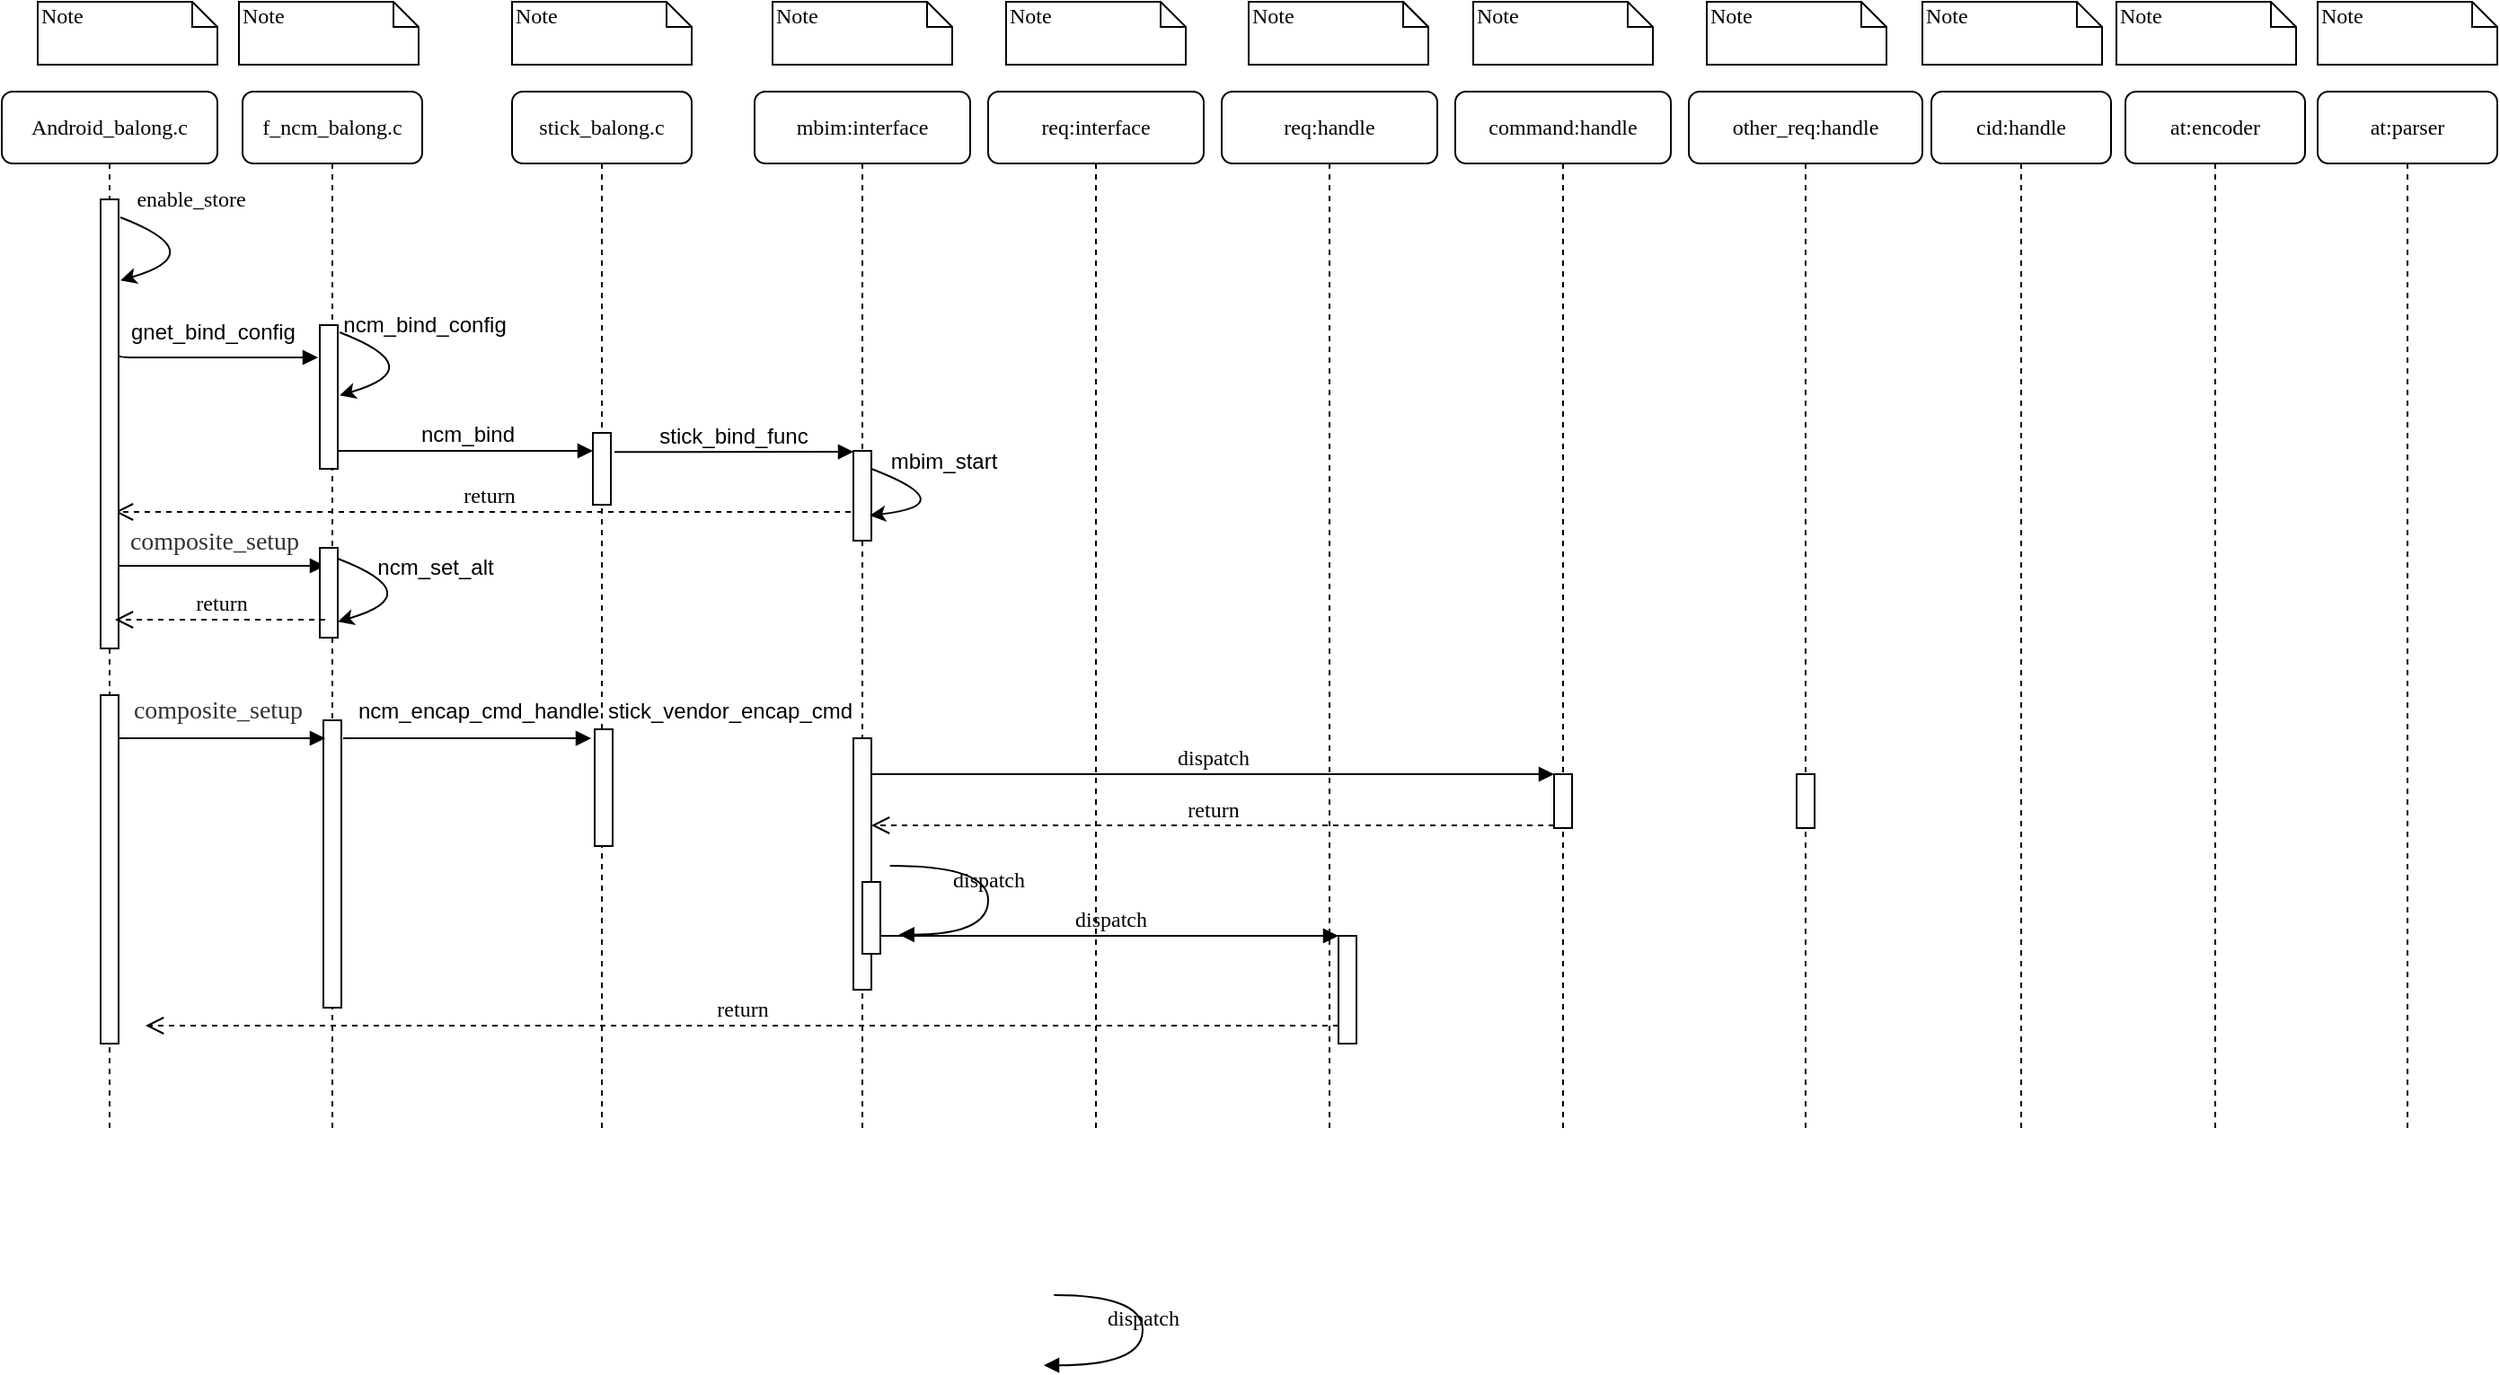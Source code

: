 <mxfile version="14.1.8" type="github">
  <diagram name="Page-1" id="13e1069c-82ec-6db2-03f1-153e76fe0fe0">
    <mxGraphModel dx="1422" dy="706" grid="1" gridSize="10" guides="1" tooltips="1" connect="1" arrows="1" fold="1" page="1" pageScale="1" pageWidth="1100" pageHeight="850" background="#ffffff" math="0" shadow="0">
      <root>
        <mxCell id="0" />
        <mxCell id="1" parent="0" />
        <mxCell id="222DA1gHv_utM4bN-oHq-33" value="return" style="html=1;verticalAlign=bottom;endArrow=open;dashed=1;endSize=8;labelBackgroundColor=none;fontFamily=Verdana;fontSize=12;" edge="1" parent="1" source="222DA1gHv_utM4bN-oHq-5">
          <mxGeometry relative="1" as="geometry">
            <mxPoint x="83" y="314" as="targetPoint" />
            <mxPoint x="440" y="314" as="sourcePoint" />
          </mxGeometry>
        </mxCell>
        <mxCell id="222DA1gHv_utM4bN-oHq-29" value="" style="html=1;verticalAlign=bottom;endArrow=block;labelBackgroundColor=none;fontFamily=Verdana;fontSize=12;exitX=0.5;exitY=0.95;exitDx=0;exitDy=0;exitPerimeter=0;" edge="1" parent="1">
          <mxGeometry relative="1" as="geometry">
            <mxPoint x="80" y="344" as="sourcePoint" />
            <mxPoint x="200" y="344" as="targetPoint" />
          </mxGeometry>
        </mxCell>
        <mxCell id="222DA1gHv_utM4bN-oHq-5" value="mbim:interface" style="shape=umlLifeline;perimeter=lifelinePerimeter;whiteSpace=wrap;html=1;container=1;collapsible=0;recursiveResize=0;outlineConnect=0;rounded=1;shadow=0;comic=0;labelBackgroundColor=none;strokeWidth=1;fontFamily=Verdana;fontSize=12;align=center;" vertex="1" parent="1">
          <mxGeometry x="439" y="80" width="120" height="580" as="geometry" />
        </mxCell>
        <mxCell id="7baba1c4bc27f4b0-16" value="" style="html=1;points=[];perimeter=orthogonalPerimeter;rounded=0;shadow=0;comic=0;labelBackgroundColor=none;strokeWidth=1;fontFamily=Verdana;fontSize=12;align=center;" parent="222DA1gHv_utM4bN-oHq-5" vertex="1">
          <mxGeometry x="55" y="200" width="10" height="50" as="geometry" />
        </mxCell>
        <mxCell id="7baba1c4bc27f4b0-2" value="f_ncm_balong.c" style="shape=umlLifeline;perimeter=lifelinePerimeter;whiteSpace=wrap;html=1;container=1;collapsible=0;recursiveResize=0;outlineConnect=0;rounded=1;shadow=0;comic=0;labelBackgroundColor=none;strokeWidth=1;fontFamily=Verdana;fontSize=12;align=center;" parent="1" vertex="1">
          <mxGeometry x="154" y="80" width="100" height="580" as="geometry" />
        </mxCell>
        <mxCell id="7baba1c4bc27f4b0-10" value="" style="html=1;points=[];perimeter=orthogonalPerimeter;rounded=0;shadow=0;comic=0;labelBackgroundColor=none;strokeWidth=1;fontFamily=Verdana;fontSize=12;align=center;" parent="7baba1c4bc27f4b0-2" vertex="1">
          <mxGeometry x="43" y="130" width="10" height="80" as="geometry" />
        </mxCell>
        <mxCell id="222DA1gHv_utM4bN-oHq-30" value="" style="html=1;points=[];perimeter=orthogonalPerimeter;rounded=0;shadow=0;comic=0;labelBackgroundColor=none;strokeWidth=1;fontFamily=Verdana;fontSize=12;align=center;" vertex="1" parent="7baba1c4bc27f4b0-2">
          <mxGeometry x="43" y="254" width="10" height="50" as="geometry" />
        </mxCell>
        <mxCell id="222DA1gHv_utM4bN-oHq-36" value="" style="html=1;points=[];perimeter=orthogonalPerimeter;rounded=0;shadow=0;comic=0;labelBackgroundColor=none;strokeWidth=1;fontFamily=Verdana;fontSize=12;align=center;" vertex="1" parent="7baba1c4bc27f4b0-2">
          <mxGeometry x="45" y="350" width="10" height="160" as="geometry" />
        </mxCell>
        <mxCell id="7baba1c4bc27f4b0-3" value="stick_balong.c" style="shape=umlLifeline;perimeter=lifelinePerimeter;whiteSpace=wrap;html=1;container=1;collapsible=0;recursiveResize=0;outlineConnect=0;rounded=1;shadow=0;comic=0;labelBackgroundColor=none;strokeWidth=1;fontFamily=Verdana;fontSize=12;align=center;" parent="1" vertex="1">
          <mxGeometry x="304" y="80" width="100" height="580" as="geometry" />
        </mxCell>
        <mxCell id="7baba1c4bc27f4b0-13" value="" style="html=1;points=[];perimeter=orthogonalPerimeter;rounded=0;shadow=0;comic=0;labelBackgroundColor=none;strokeWidth=1;fontFamily=Verdana;fontSize=12;align=center;" parent="7baba1c4bc27f4b0-3" vertex="1">
          <mxGeometry x="45" y="190" width="10" height="40" as="geometry" />
        </mxCell>
        <mxCell id="222DA1gHv_utM4bN-oHq-39" value="" style="html=1;points=[];perimeter=orthogonalPerimeter;rounded=0;shadow=0;comic=0;labelBackgroundColor=none;strokeWidth=1;fontFamily=Verdana;fontSize=12;align=center;" vertex="1" parent="7baba1c4bc27f4b0-3">
          <mxGeometry x="46" y="355" width="10" height="65" as="geometry" />
        </mxCell>
        <mxCell id="7baba1c4bc27f4b0-5" value="req:interface" style="shape=umlLifeline;perimeter=lifelinePerimeter;whiteSpace=wrap;html=1;container=1;collapsible=0;recursiveResize=0;outlineConnect=0;rounded=1;shadow=0;comic=0;labelBackgroundColor=none;strokeWidth=1;fontFamily=Verdana;fontSize=12;align=center;" parent="1" vertex="1">
          <mxGeometry x="569" y="80" width="120" height="580" as="geometry" />
        </mxCell>
        <mxCell id="7baba1c4bc27f4b0-6" value="req:handle" style="shape=umlLifeline;perimeter=lifelinePerimeter;whiteSpace=wrap;html=1;container=1;collapsible=0;recursiveResize=0;outlineConnect=0;rounded=1;shadow=0;comic=0;labelBackgroundColor=none;strokeWidth=1;fontFamily=Verdana;fontSize=12;align=center;" parent="1" vertex="1">
          <mxGeometry x="699" y="80" width="120" height="580" as="geometry" />
        </mxCell>
        <mxCell id="7baba1c4bc27f4b0-7" value="command:handle" style="shape=umlLifeline;perimeter=lifelinePerimeter;whiteSpace=wrap;html=1;container=1;collapsible=0;recursiveResize=0;outlineConnect=0;rounded=1;shadow=0;comic=0;labelBackgroundColor=none;strokeWidth=1;fontFamily=Verdana;fontSize=12;align=center;" parent="1" vertex="1">
          <mxGeometry x="829" y="80" width="120" height="580" as="geometry" />
        </mxCell>
        <mxCell id="7baba1c4bc27f4b0-25" value="" style="html=1;points=[];perimeter=orthogonalPerimeter;rounded=0;shadow=0;comic=0;labelBackgroundColor=none;strokeColor=#000000;strokeWidth=1;fillColor=#FFFFFF;fontFamily=Verdana;fontSize=12;fontColor=#000000;align=center;" parent="7baba1c4bc27f4b0-7" vertex="1">
          <mxGeometry x="55" y="380" width="10" height="30" as="geometry" />
        </mxCell>
        <mxCell id="7baba1c4bc27f4b0-8" value="Android_balong.c" style="shape=umlLifeline;perimeter=lifelinePerimeter;whiteSpace=wrap;html=1;container=1;collapsible=0;recursiveResize=0;outlineConnect=0;rounded=1;shadow=0;comic=0;labelBackgroundColor=none;strokeWidth=1;fontFamily=Verdana;fontSize=12;align=center;" parent="1" vertex="1">
          <mxGeometry x="20" y="80" width="120" height="580" as="geometry" />
        </mxCell>
        <mxCell id="222DA1gHv_utM4bN-oHq-27" value="" style="html=1;points=[];perimeter=orthogonalPerimeter;rounded=0;shadow=0;comic=0;labelBackgroundColor=none;strokeWidth=1;fontFamily=Verdana;fontSize=12;align=center;" vertex="1" parent="7baba1c4bc27f4b0-8">
          <mxGeometry x="55" y="336" width="10" height="194" as="geometry" />
        </mxCell>
        <mxCell id="7baba1c4bc27f4b0-9" value="" style="html=1;points=[];perimeter=orthogonalPerimeter;rounded=0;shadow=0;comic=0;labelBackgroundColor=none;strokeWidth=1;fontFamily=Verdana;fontSize=12;align=center;" parent="7baba1c4bc27f4b0-8" vertex="1">
          <mxGeometry x="55" y="60" width="10" height="250" as="geometry" />
        </mxCell>
        <mxCell id="7baba1c4bc27f4b0-17" value="stick_bind_func" style="html=1;verticalAlign=bottom;endArrow=block;labelBackgroundColor=none;fontFamily=Helvetica;fontSize=12;edgeStyle=elbowEdgeStyle;elbow=vertical;exitX=1.2;exitY=0.267;exitDx=0;exitDy=0;exitPerimeter=0;" parent="1" source="7baba1c4bc27f4b0-13" target="7baba1c4bc27f4b0-16" edge="1">
          <mxGeometry relative="1" as="geometry">
            <mxPoint x="487" y="220" as="sourcePoint" />
            <Array as="points" />
          </mxGeometry>
        </mxCell>
        <mxCell id="7baba1c4bc27f4b0-22" value="" style="html=1;points=[];perimeter=orthogonalPerimeter;rounded=0;shadow=0;comic=0;labelBackgroundColor=none;strokeWidth=1;fontFamily=Verdana;fontSize=12;align=center;" parent="1" vertex="1">
          <mxGeometry x="494" y="440" width="10" height="140" as="geometry" />
        </mxCell>
        <mxCell id="7baba1c4bc27f4b0-23" value="" style="html=1;verticalAlign=bottom;endArrow=block;labelBackgroundColor=none;fontFamily=Verdana;fontSize=12;" parent="1" source="222DA1gHv_utM4bN-oHq-27" edge="1">
          <mxGeometry relative="1" as="geometry">
            <mxPoint x="100" y="440" as="sourcePoint" />
            <mxPoint x="200" y="440" as="targetPoint" />
          </mxGeometry>
        </mxCell>
        <mxCell id="7baba1c4bc27f4b0-26" value="dispatch" style="html=1;verticalAlign=bottom;endArrow=block;entryX=0;entryY=0;labelBackgroundColor=none;fontFamily=Verdana;fontSize=12;" parent="1" source="7baba1c4bc27f4b0-22" target="7baba1c4bc27f4b0-25" edge="1">
          <mxGeometry relative="1" as="geometry">
            <mxPoint x="929" y="340" as="sourcePoint" />
          </mxGeometry>
        </mxCell>
        <mxCell id="7baba1c4bc27f4b0-27" value="return" style="html=1;verticalAlign=bottom;endArrow=open;dashed=1;endSize=8;exitX=0;exitY=0.95;labelBackgroundColor=none;fontFamily=Verdana;fontSize=12;" parent="1" source="7baba1c4bc27f4b0-25" target="7baba1c4bc27f4b0-22" edge="1">
          <mxGeometry relative="1" as="geometry">
            <mxPoint x="929" y="416" as="targetPoint" />
          </mxGeometry>
        </mxCell>
        <mxCell id="7baba1c4bc27f4b0-28" value="" style="html=1;points=[];perimeter=orthogonalPerimeter;rounded=0;shadow=0;comic=0;labelBackgroundColor=none;strokeWidth=1;fontFamily=Verdana;fontSize=12;align=center;" parent="1" vertex="1">
          <mxGeometry x="764" y="550" width="10" height="60" as="geometry" />
        </mxCell>
        <mxCell id="7baba1c4bc27f4b0-29" value="dispatch" style="html=1;verticalAlign=bottom;endArrow=block;entryX=0;entryY=0;labelBackgroundColor=none;fontFamily=Verdana;fontSize=12;edgeStyle=elbowEdgeStyle;elbow=vertical;" parent="1" source="7baba1c4bc27f4b0-37" target="7baba1c4bc27f4b0-28" edge="1">
          <mxGeometry relative="1" as="geometry">
            <mxPoint x="799" y="550" as="sourcePoint" />
          </mxGeometry>
        </mxCell>
        <mxCell id="7baba1c4bc27f4b0-30" value="return" style="html=1;verticalAlign=bottom;endArrow=open;dashed=1;endSize=8;labelBackgroundColor=none;fontFamily=Verdana;fontSize=12;edgeStyle=elbowEdgeStyle;elbow=vertical;" parent="1" source="7baba1c4bc27f4b0-28" edge="1">
          <mxGeometry relative="1" as="geometry">
            <mxPoint x="100" y="600" as="targetPoint" />
            <Array as="points">
              <mxPoint x="510" y="600" />
            </Array>
          </mxGeometry>
        </mxCell>
        <mxCell id="7baba1c4bc27f4b0-37" value="" style="html=1;points=[];perimeter=orthogonalPerimeter;rounded=0;shadow=0;comic=0;labelBackgroundColor=none;strokeWidth=1;fontFamily=Verdana;fontSize=12;align=center;" parent="1" vertex="1">
          <mxGeometry x="499" y="520" width="10" height="40" as="geometry" />
        </mxCell>
        <mxCell id="7baba1c4bc27f4b0-40" value="Note" style="shape=note;whiteSpace=wrap;html=1;size=14;verticalAlign=top;align=left;spacingTop=-6;rounded=0;shadow=0;comic=0;labelBackgroundColor=none;strokeWidth=1;fontFamily=Verdana;fontSize=12" parent="1" vertex="1">
          <mxGeometry x="40" y="30" width="100" height="35" as="geometry" />
        </mxCell>
        <mxCell id="7baba1c4bc27f4b0-41" value="Note" style="shape=note;whiteSpace=wrap;html=1;size=14;verticalAlign=top;align=left;spacingTop=-6;rounded=0;shadow=0;comic=0;labelBackgroundColor=none;strokeWidth=1;fontFamily=Verdana;fontSize=12" parent="1" vertex="1">
          <mxGeometry x="152" y="30" width="100" height="35" as="geometry" />
        </mxCell>
        <mxCell id="7baba1c4bc27f4b0-42" value="Note" style="shape=note;whiteSpace=wrap;html=1;size=14;verticalAlign=top;align=left;spacingTop=-6;rounded=0;shadow=0;comic=0;labelBackgroundColor=none;strokeWidth=1;fontFamily=Verdana;fontSize=12" parent="1" vertex="1">
          <mxGeometry x="304" y="30" width="100" height="35" as="geometry" />
        </mxCell>
        <mxCell id="7baba1c4bc27f4b0-43" value="Note" style="shape=note;whiteSpace=wrap;html=1;size=14;verticalAlign=top;align=left;spacingTop=-6;rounded=0;shadow=0;comic=0;labelBackgroundColor=none;strokeWidth=1;fontFamily=Verdana;fontSize=12" parent="1" vertex="1">
          <mxGeometry x="449" y="30" width="100" height="35" as="geometry" />
        </mxCell>
        <mxCell id="7baba1c4bc27f4b0-44" value="Note" style="shape=note;whiteSpace=wrap;html=1;size=14;verticalAlign=top;align=left;spacingTop=-6;rounded=0;shadow=0;comic=0;labelBackgroundColor=none;strokeWidth=1;fontFamily=Verdana;fontSize=12" parent="1" vertex="1">
          <mxGeometry x="579" y="30" width="100" height="35" as="geometry" />
        </mxCell>
        <mxCell id="7baba1c4bc27f4b0-45" value="Note" style="shape=note;whiteSpace=wrap;html=1;size=14;verticalAlign=top;align=left;spacingTop=-6;rounded=0;shadow=0;comic=0;labelBackgroundColor=none;strokeWidth=1;fontFamily=Verdana;fontSize=12" parent="1" vertex="1">
          <mxGeometry x="714" y="30" width="100" height="35" as="geometry" />
        </mxCell>
        <mxCell id="7baba1c4bc27f4b0-46" value="Note" style="shape=note;whiteSpace=wrap;html=1;size=14;verticalAlign=top;align=left;spacingTop=-6;rounded=0;shadow=0;comic=0;labelBackgroundColor=none;strokeWidth=1;fontFamily=Verdana;fontSize=12" parent="1" vertex="1">
          <mxGeometry x="839" y="30" width="100" height="35" as="geometry" />
        </mxCell>
        <mxCell id="222DA1gHv_utM4bN-oHq-1" value="dispatch" style="html=1;verticalAlign=bottom;endArrow=block;labelBackgroundColor=none;fontFamily=Verdana;fontSize=12;elbow=vertical;edgeStyle=orthogonalEdgeStyle;curved=1;exitX=1.066;exitY=0.713;exitPerimeter=0;" edge="1" parent="1">
          <mxGeometry relative="1" as="geometry">
            <mxPoint x="605.66" y="750.01" as="sourcePoint" />
            <mxPoint x="600" y="789.1" as="targetPoint" />
            <Array as="points">
              <mxPoint x="655" y="750.1" />
              <mxPoint x="655" y="789.1" />
            </Array>
          </mxGeometry>
        </mxCell>
        <mxCell id="222DA1gHv_utM4bN-oHq-2" value="other_req:handle" style="shape=umlLifeline;perimeter=lifelinePerimeter;whiteSpace=wrap;html=1;container=1;collapsible=0;recursiveResize=0;outlineConnect=0;rounded=1;shadow=0;comic=0;labelBackgroundColor=none;strokeWidth=1;fontFamily=Verdana;fontSize=12;align=center;" vertex="1" parent="1">
          <mxGeometry x="959" y="80" width="130" height="580" as="geometry" />
        </mxCell>
        <mxCell id="222DA1gHv_utM4bN-oHq-3" value="" style="html=1;points=[];perimeter=orthogonalPerimeter;rounded=0;shadow=0;comic=0;labelBackgroundColor=none;strokeColor=#000000;strokeWidth=1;fillColor=#FFFFFF;fontFamily=Verdana;fontSize=12;fontColor=#000000;align=center;" vertex="1" parent="222DA1gHv_utM4bN-oHq-2">
          <mxGeometry x="60" y="380" width="10" height="30" as="geometry" />
        </mxCell>
        <mxCell id="222DA1gHv_utM4bN-oHq-4" value="at:encoder" style="shape=umlLifeline;perimeter=lifelinePerimeter;whiteSpace=wrap;html=1;container=1;collapsible=0;recursiveResize=0;outlineConnect=0;rounded=1;shadow=0;comic=0;labelBackgroundColor=none;strokeWidth=1;fontFamily=Verdana;fontSize=12;align=center;" vertex="1" parent="1">
          <mxGeometry x="1202" y="80" width="100" height="580" as="geometry" />
        </mxCell>
        <mxCell id="222DA1gHv_utM4bN-oHq-6" value="at:parser" style="shape=umlLifeline;perimeter=lifelinePerimeter;whiteSpace=wrap;html=1;container=1;collapsible=0;recursiveResize=0;outlineConnect=0;rounded=1;shadow=0;comic=0;labelBackgroundColor=none;strokeWidth=1;fontFamily=Verdana;fontSize=12;align=center;" vertex="1" parent="1">
          <mxGeometry x="1309" y="80" width="100" height="580" as="geometry" />
        </mxCell>
        <mxCell id="222DA1gHv_utM4bN-oHq-7" value="Note" style="shape=note;whiteSpace=wrap;html=1;size=14;verticalAlign=top;align=left;spacingTop=-6;rounded=0;shadow=0;comic=0;labelBackgroundColor=none;strokeWidth=1;fontFamily=Verdana;fontSize=12" vertex="1" parent="1">
          <mxGeometry x="714" y="30" width="100" height="35" as="geometry" />
        </mxCell>
        <mxCell id="222DA1gHv_utM4bN-oHq-8" value="Note" style="shape=note;whiteSpace=wrap;html=1;size=14;verticalAlign=top;align=left;spacingTop=-6;rounded=0;shadow=0;comic=0;labelBackgroundColor=none;strokeWidth=1;fontFamily=Verdana;fontSize=12" vertex="1" parent="1">
          <mxGeometry x="1197" y="30" width="100" height="35" as="geometry" />
        </mxCell>
        <mxCell id="222DA1gHv_utM4bN-oHq-9" value="Note" style="shape=note;whiteSpace=wrap;html=1;size=14;verticalAlign=top;align=left;spacingTop=-6;rounded=0;shadow=0;comic=0;labelBackgroundColor=none;strokeWidth=1;fontFamily=Verdana;fontSize=12" vertex="1" parent="1">
          <mxGeometry x="969" y="30" width="100" height="35" as="geometry" />
        </mxCell>
        <mxCell id="222DA1gHv_utM4bN-oHq-10" value="Note" style="shape=note;whiteSpace=wrap;html=1;size=14;verticalAlign=top;align=left;spacingTop=-6;rounded=0;shadow=0;comic=0;labelBackgroundColor=none;strokeWidth=1;fontFamily=Verdana;fontSize=12" vertex="1" parent="1">
          <mxGeometry x="1309" y="30" width="100" height="35" as="geometry" />
        </mxCell>
        <mxCell id="222DA1gHv_utM4bN-oHq-11" value="cid:handle" style="shape=umlLifeline;perimeter=lifelinePerimeter;whiteSpace=wrap;html=1;container=1;collapsible=0;recursiveResize=0;outlineConnect=0;rounded=1;shadow=0;comic=0;labelBackgroundColor=none;strokeWidth=1;fontFamily=Verdana;fontSize=12;align=center;" vertex="1" parent="1">
          <mxGeometry x="1094" y="80" width="100" height="580" as="geometry" />
        </mxCell>
        <mxCell id="222DA1gHv_utM4bN-oHq-12" value="Note" style="shape=note;whiteSpace=wrap;html=1;size=14;verticalAlign=top;align=left;spacingTop=-6;rounded=0;shadow=0;comic=0;labelBackgroundColor=none;strokeWidth=1;fontFamily=Verdana;fontSize=12" vertex="1" parent="1">
          <mxGeometry x="1089" y="30" width="100" height="35" as="geometry" />
        </mxCell>
        <mxCell id="222DA1gHv_utM4bN-oHq-14" value="dispatch" style="html=1;verticalAlign=bottom;endArrow=block;labelBackgroundColor=none;fontFamily=Verdana;fontSize=12;elbow=vertical;edgeStyle=orthogonalEdgeStyle;curved=1;entryX=1;entryY=0.286;entryPerimeter=0;exitX=1.038;exitY=0.345;exitPerimeter=0;" edge="1" parent="1">
          <mxGeometry relative="1" as="geometry">
            <mxPoint x="514.333" y="511" as="sourcePoint" />
            <mxPoint x="519.333" y="549.333" as="targetPoint" />
            <Array as="points">
              <mxPoint x="569" y="511" />
              <mxPoint x="569" y="549" />
            </Array>
          </mxGeometry>
        </mxCell>
        <mxCell id="222DA1gHv_utM4bN-oHq-16" value="gnet_bind_config" style="text;whiteSpace=wrap;html=1;" vertex="1" parent="1">
          <mxGeometry x="90" y="200" width="100" height="30" as="geometry" />
        </mxCell>
        <mxCell id="222DA1gHv_utM4bN-oHq-17" value="" style="html=1;verticalAlign=bottom;endArrow=block;entryX=-0.1;entryY=0.645;labelBackgroundColor=none;fontFamily=Verdana;fontSize=12;edgeStyle=elbowEdgeStyle;elbow=vertical;exitX=1.1;exitY=0.627;exitDx=0;exitDy=0;exitPerimeter=0;entryDx=0;entryDy=0;entryPerimeter=0;" edge="1" parent="1">
          <mxGeometry relative="1" as="geometry">
            <mxPoint x="86" y="226.97" as="sourcePoint" />
            <mxPoint x="196" y="228.95" as="targetPoint" />
          </mxGeometry>
        </mxCell>
        <mxCell id="222DA1gHv_utM4bN-oHq-18" value="&lt;span style=&quot;font-family: &amp;#34;verdana&amp;#34;&quot;&gt;enable_store&lt;/span&gt;" style="text;html=1;align=center;verticalAlign=middle;resizable=0;points=[];autosize=1;" vertex="1" parent="1">
          <mxGeometry x="80" y="130" width="90" height="20" as="geometry" />
        </mxCell>
        <mxCell id="222DA1gHv_utM4bN-oHq-20" value="ncm_bind" style="html=1;verticalAlign=bottom;endArrow=block;labelBackgroundColor=none;fontFamily=Helvetica;fontSize=12;edgeStyle=elbowEdgeStyle;elbow=vertical;" edge="1" parent="1" target="7baba1c4bc27f4b0-13">
          <mxGeometry x="0.009" relative="1" as="geometry">
            <mxPoint x="207" y="280" as="sourcePoint" />
            <mxPoint x="312" y="280.0" as="targetPoint" />
            <Array as="points">
              <mxPoint x="270" y="280" />
            </Array>
            <mxPoint as="offset" />
          </mxGeometry>
        </mxCell>
        <mxCell id="222DA1gHv_utM4bN-oHq-21" value="" style="curved=1;endArrow=classic;html=1;entryX=0.54;entryY=0.302;entryDx=0;entryDy=0;entryPerimeter=0;" edge="1" parent="1">
          <mxGeometry width="50" height="50" relative="1" as="geometry">
            <mxPoint x="208" y="214" as="sourcePoint" />
            <mxPoint x="208" y="249.16" as="targetPoint" />
            <Array as="points">
              <mxPoint x="260" y="234" />
            </Array>
          </mxGeometry>
        </mxCell>
        <mxCell id="222DA1gHv_utM4bN-oHq-23" value="ncm_bind_config" style="text;html=1;align=center;verticalAlign=middle;resizable=0;points=[];autosize=1;" vertex="1" parent="1">
          <mxGeometry x="200" y="200" width="110" height="20" as="geometry" />
        </mxCell>
        <mxCell id="222DA1gHv_utM4bN-oHq-24" value="" style="curved=1;endArrow=classic;html=1;entryX=0.54;entryY=0.302;entryDx=0;entryDy=0;entryPerimeter=0;" edge="1" parent="1">
          <mxGeometry width="50" height="50" relative="1" as="geometry">
            <mxPoint x="86" y="150" as="sourcePoint" />
            <mxPoint x="86" y="185.16" as="targetPoint" />
            <Array as="points">
              <mxPoint x="138" y="170" />
            </Array>
          </mxGeometry>
        </mxCell>
        <mxCell id="222DA1gHv_utM4bN-oHq-25" value="" style="curved=1;endArrow=classic;html=1;entryX=0.9;entryY=0.72;entryDx=0;entryDy=0;entryPerimeter=0;" edge="1" parent="1" target="7baba1c4bc27f4b0-16">
          <mxGeometry width="50" height="50" relative="1" as="geometry">
            <mxPoint x="504" y="290" as="sourcePoint" />
            <mxPoint x="504" y="325.16" as="targetPoint" />
            <Array as="points">
              <mxPoint x="556" y="310" />
            </Array>
          </mxGeometry>
        </mxCell>
        <mxCell id="222DA1gHv_utM4bN-oHq-26" value="mbim_start" style="text;html=1;align=center;verticalAlign=middle;resizable=0;points=[];autosize=1;" vertex="1" parent="1">
          <mxGeometry x="509" y="276" width="70" height="20" as="geometry" />
        </mxCell>
        <mxCell id="222DA1gHv_utM4bN-oHq-28" value="&lt;span style=&quot;color: rgb(51 , 51 , 51) ; font-family: &amp;#34;times new roman&amp;#34; , serif ; font-size: 14px ; text-align: justify ; background-color: rgb(255 , 255 , 255)&quot;&gt;composite_setup&lt;/span&gt;" style="text;html=1;align=center;verticalAlign=middle;resizable=0;points=[];autosize=1;fontFamily=Helvetica;" vertex="1" parent="1">
          <mxGeometry x="83" y="321" width="110" height="20" as="geometry" />
        </mxCell>
        <mxCell id="222DA1gHv_utM4bN-oHq-31" value="ncm_set_alt" style="text;html=1;align=center;verticalAlign=middle;resizable=0;points=[];autosize=1;fontFamily=Helvetica;" vertex="1" parent="1">
          <mxGeometry x="221" y="335" width="80" height="20" as="geometry" />
        </mxCell>
        <mxCell id="222DA1gHv_utM4bN-oHq-32" value="" style="curved=1;endArrow=classic;html=1;entryX=0.54;entryY=0.302;entryDx=0;entryDy=0;entryPerimeter=0;" edge="1" parent="1">
          <mxGeometry width="50" height="50" relative="1" as="geometry">
            <mxPoint x="207" y="340" as="sourcePoint" />
            <mxPoint x="207" y="375.16" as="targetPoint" />
            <Array as="points">
              <mxPoint x="259" y="360" />
            </Array>
          </mxGeometry>
        </mxCell>
        <mxCell id="222DA1gHv_utM4bN-oHq-34" value="return" style="html=1;verticalAlign=bottom;endArrow=open;dashed=1;endSize=8;labelBackgroundColor=none;fontFamily=Verdana;fontSize=12;" edge="1" parent="1">
          <mxGeometry relative="1" as="geometry">
            <mxPoint x="83" y="374" as="targetPoint" />
            <mxPoint x="200" y="374" as="sourcePoint" />
          </mxGeometry>
        </mxCell>
        <mxCell id="222DA1gHv_utM4bN-oHq-35" value="&lt;span style=&quot;color: rgb(51 , 51 , 51) ; font-family: &amp;#34;times new roman&amp;#34; , serif ; font-size: 14px ; text-align: justify ; background-color: rgb(255 , 255 , 255)&quot;&gt;composite_setup&lt;/span&gt;" style="text;html=1;align=center;verticalAlign=middle;resizable=0;points=[];autosize=1;fontFamily=Helvetica;" vertex="1" parent="1">
          <mxGeometry x="85" y="415" width="110" height="20" as="geometry" />
        </mxCell>
        <mxCell id="222DA1gHv_utM4bN-oHq-37" value="ncm_encap_cmd_handle" style="text;html=1;align=center;verticalAlign=middle;resizable=0;points=[];autosize=1;fontFamily=Helvetica;" vertex="1" parent="1">
          <mxGeometry x="210" y="415" width="150" height="20" as="geometry" />
        </mxCell>
        <mxCell id="222DA1gHv_utM4bN-oHq-38" value="" style="html=1;verticalAlign=bottom;endArrow=block;labelBackgroundColor=none;fontFamily=Verdana;fontSize=12;entryX=-0.2;entryY=0.077;entryDx=0;entryDy=0;entryPerimeter=0;" edge="1" parent="1" target="222DA1gHv_utM4bN-oHq-39">
          <mxGeometry relative="1" as="geometry">
            <mxPoint x="210" y="440" as="sourcePoint" />
            <mxPoint x="340" y="440" as="targetPoint" />
          </mxGeometry>
        </mxCell>
        <mxCell id="222DA1gHv_utM4bN-oHq-40" value="stick_vendor_encap_cmd" style="text;html=1;align=center;verticalAlign=middle;resizable=0;points=[];autosize=1;fontFamily=Helvetica;" vertex="1" parent="1">
          <mxGeometry x="350" y="415" width="150" height="20" as="geometry" />
        </mxCell>
      </root>
    </mxGraphModel>
  </diagram>
</mxfile>

